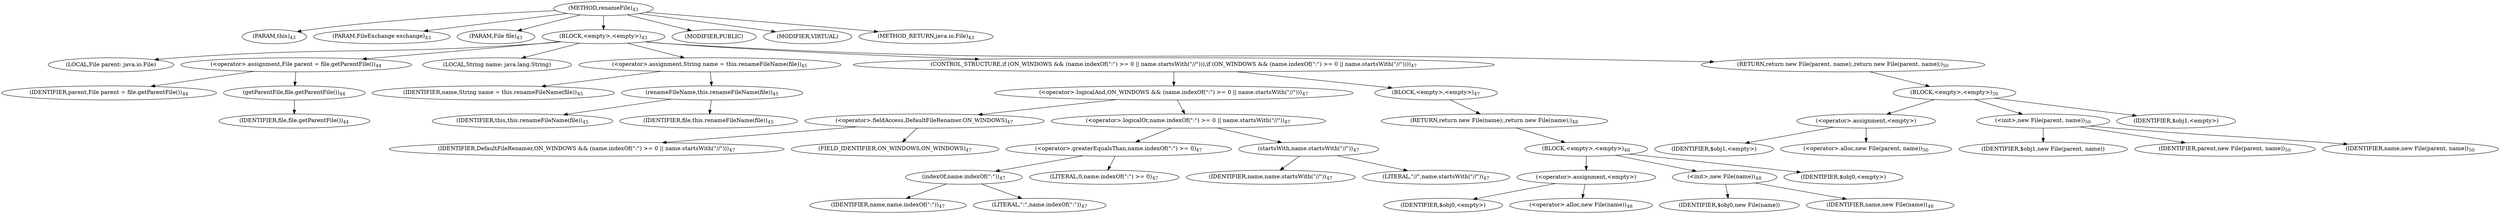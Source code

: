 digraph "renameFile" {  
"62" [label = <(METHOD,renameFile)<SUB>43</SUB>> ]
"7" [label = <(PARAM,this)<SUB>43</SUB>> ]
"63" [label = <(PARAM,FileExchange exchange)<SUB>43</SUB>> ]
"64" [label = <(PARAM,File file)<SUB>43</SUB>> ]
"65" [label = <(BLOCK,&lt;empty&gt;,&lt;empty&gt;)<SUB>43</SUB>> ]
"66" [label = <(LOCAL,File parent: java.io.File)> ]
"67" [label = <(&lt;operator&gt;.assignment,File parent = file.getParentFile())<SUB>44</SUB>> ]
"68" [label = <(IDENTIFIER,parent,File parent = file.getParentFile())<SUB>44</SUB>> ]
"69" [label = <(getParentFile,file.getParentFile())<SUB>44</SUB>> ]
"70" [label = <(IDENTIFIER,file,file.getParentFile())<SUB>44</SUB>> ]
"71" [label = <(LOCAL,String name: java.lang.String)> ]
"72" [label = <(&lt;operator&gt;.assignment,String name = this.renameFileName(file))<SUB>45</SUB>> ]
"73" [label = <(IDENTIFIER,name,String name = this.renameFileName(file))<SUB>45</SUB>> ]
"74" [label = <(renameFileName,this.renameFileName(file))<SUB>45</SUB>> ]
"6" [label = <(IDENTIFIER,this,this.renameFileName(file))<SUB>45</SUB>> ]
"75" [label = <(IDENTIFIER,file,this.renameFileName(file))<SUB>45</SUB>> ]
"76" [label = <(CONTROL_STRUCTURE,if (ON_WINDOWS &amp;&amp; (name.indexOf(&quot;:&quot;) &gt;= 0 || name.startsWith(&quot;//&quot;))),if (ON_WINDOWS &amp;&amp; (name.indexOf(&quot;:&quot;) &gt;= 0 || name.startsWith(&quot;//&quot;))))<SUB>47</SUB>> ]
"77" [label = <(&lt;operator&gt;.logicalAnd,ON_WINDOWS &amp;&amp; (name.indexOf(&quot;:&quot;) &gt;= 0 || name.startsWith(&quot;//&quot;)))<SUB>47</SUB>> ]
"78" [label = <(&lt;operator&gt;.fieldAccess,DefaultFileRenamer.ON_WINDOWS)<SUB>47</SUB>> ]
"79" [label = <(IDENTIFIER,DefaultFileRenamer,ON_WINDOWS &amp;&amp; (name.indexOf(&quot;:&quot;) &gt;= 0 || name.startsWith(&quot;//&quot;)))<SUB>47</SUB>> ]
"80" [label = <(FIELD_IDENTIFIER,ON_WINDOWS,ON_WINDOWS)<SUB>47</SUB>> ]
"81" [label = <(&lt;operator&gt;.logicalOr,name.indexOf(&quot;:&quot;) &gt;= 0 || name.startsWith(&quot;//&quot;))<SUB>47</SUB>> ]
"82" [label = <(&lt;operator&gt;.greaterEqualsThan,name.indexOf(&quot;:&quot;) &gt;= 0)<SUB>47</SUB>> ]
"83" [label = <(indexOf,name.indexOf(&quot;:&quot;))<SUB>47</SUB>> ]
"84" [label = <(IDENTIFIER,name,name.indexOf(&quot;:&quot;))<SUB>47</SUB>> ]
"85" [label = <(LITERAL,&quot;:&quot;,name.indexOf(&quot;:&quot;))<SUB>47</SUB>> ]
"86" [label = <(LITERAL,0,name.indexOf(&quot;:&quot;) &gt;= 0)<SUB>47</SUB>> ]
"87" [label = <(startsWith,name.startsWith(&quot;//&quot;))<SUB>47</SUB>> ]
"88" [label = <(IDENTIFIER,name,name.startsWith(&quot;//&quot;))<SUB>47</SUB>> ]
"89" [label = <(LITERAL,&quot;//&quot;,name.startsWith(&quot;//&quot;))<SUB>47</SUB>> ]
"90" [label = <(BLOCK,&lt;empty&gt;,&lt;empty&gt;)<SUB>47</SUB>> ]
"91" [label = <(RETURN,return new File(name);,return new File(name);)<SUB>48</SUB>> ]
"92" [label = <(BLOCK,&lt;empty&gt;,&lt;empty&gt;)<SUB>48</SUB>> ]
"93" [label = <(&lt;operator&gt;.assignment,&lt;empty&gt;)> ]
"94" [label = <(IDENTIFIER,$obj0,&lt;empty&gt;)> ]
"95" [label = <(&lt;operator&gt;.alloc,new File(name))<SUB>48</SUB>> ]
"96" [label = <(&lt;init&gt;,new File(name))<SUB>48</SUB>> ]
"97" [label = <(IDENTIFIER,$obj0,new File(name))> ]
"98" [label = <(IDENTIFIER,name,new File(name))<SUB>48</SUB>> ]
"99" [label = <(IDENTIFIER,$obj0,&lt;empty&gt;)> ]
"100" [label = <(RETURN,return new File(parent, name);,return new File(parent, name);)<SUB>50</SUB>> ]
"101" [label = <(BLOCK,&lt;empty&gt;,&lt;empty&gt;)<SUB>50</SUB>> ]
"102" [label = <(&lt;operator&gt;.assignment,&lt;empty&gt;)> ]
"103" [label = <(IDENTIFIER,$obj1,&lt;empty&gt;)> ]
"104" [label = <(&lt;operator&gt;.alloc,new File(parent, name))<SUB>50</SUB>> ]
"105" [label = <(&lt;init&gt;,new File(parent, name))<SUB>50</SUB>> ]
"106" [label = <(IDENTIFIER,$obj1,new File(parent, name))> ]
"107" [label = <(IDENTIFIER,parent,new File(parent, name))<SUB>50</SUB>> ]
"108" [label = <(IDENTIFIER,name,new File(parent, name))<SUB>50</SUB>> ]
"109" [label = <(IDENTIFIER,$obj1,&lt;empty&gt;)> ]
"110" [label = <(MODIFIER,PUBLIC)> ]
"111" [label = <(MODIFIER,VIRTUAL)> ]
"112" [label = <(METHOD_RETURN,java.io.File)<SUB>43</SUB>> ]
  "62" -> "7" 
  "62" -> "63" 
  "62" -> "64" 
  "62" -> "65" 
  "62" -> "110" 
  "62" -> "111" 
  "62" -> "112" 
  "65" -> "66" 
  "65" -> "67" 
  "65" -> "71" 
  "65" -> "72" 
  "65" -> "76" 
  "65" -> "100" 
  "67" -> "68" 
  "67" -> "69" 
  "69" -> "70" 
  "72" -> "73" 
  "72" -> "74" 
  "74" -> "6" 
  "74" -> "75" 
  "76" -> "77" 
  "76" -> "90" 
  "77" -> "78" 
  "77" -> "81" 
  "78" -> "79" 
  "78" -> "80" 
  "81" -> "82" 
  "81" -> "87" 
  "82" -> "83" 
  "82" -> "86" 
  "83" -> "84" 
  "83" -> "85" 
  "87" -> "88" 
  "87" -> "89" 
  "90" -> "91" 
  "91" -> "92" 
  "92" -> "93" 
  "92" -> "96" 
  "92" -> "99" 
  "93" -> "94" 
  "93" -> "95" 
  "96" -> "97" 
  "96" -> "98" 
  "100" -> "101" 
  "101" -> "102" 
  "101" -> "105" 
  "101" -> "109" 
  "102" -> "103" 
  "102" -> "104" 
  "105" -> "106" 
  "105" -> "107" 
  "105" -> "108" 
}
